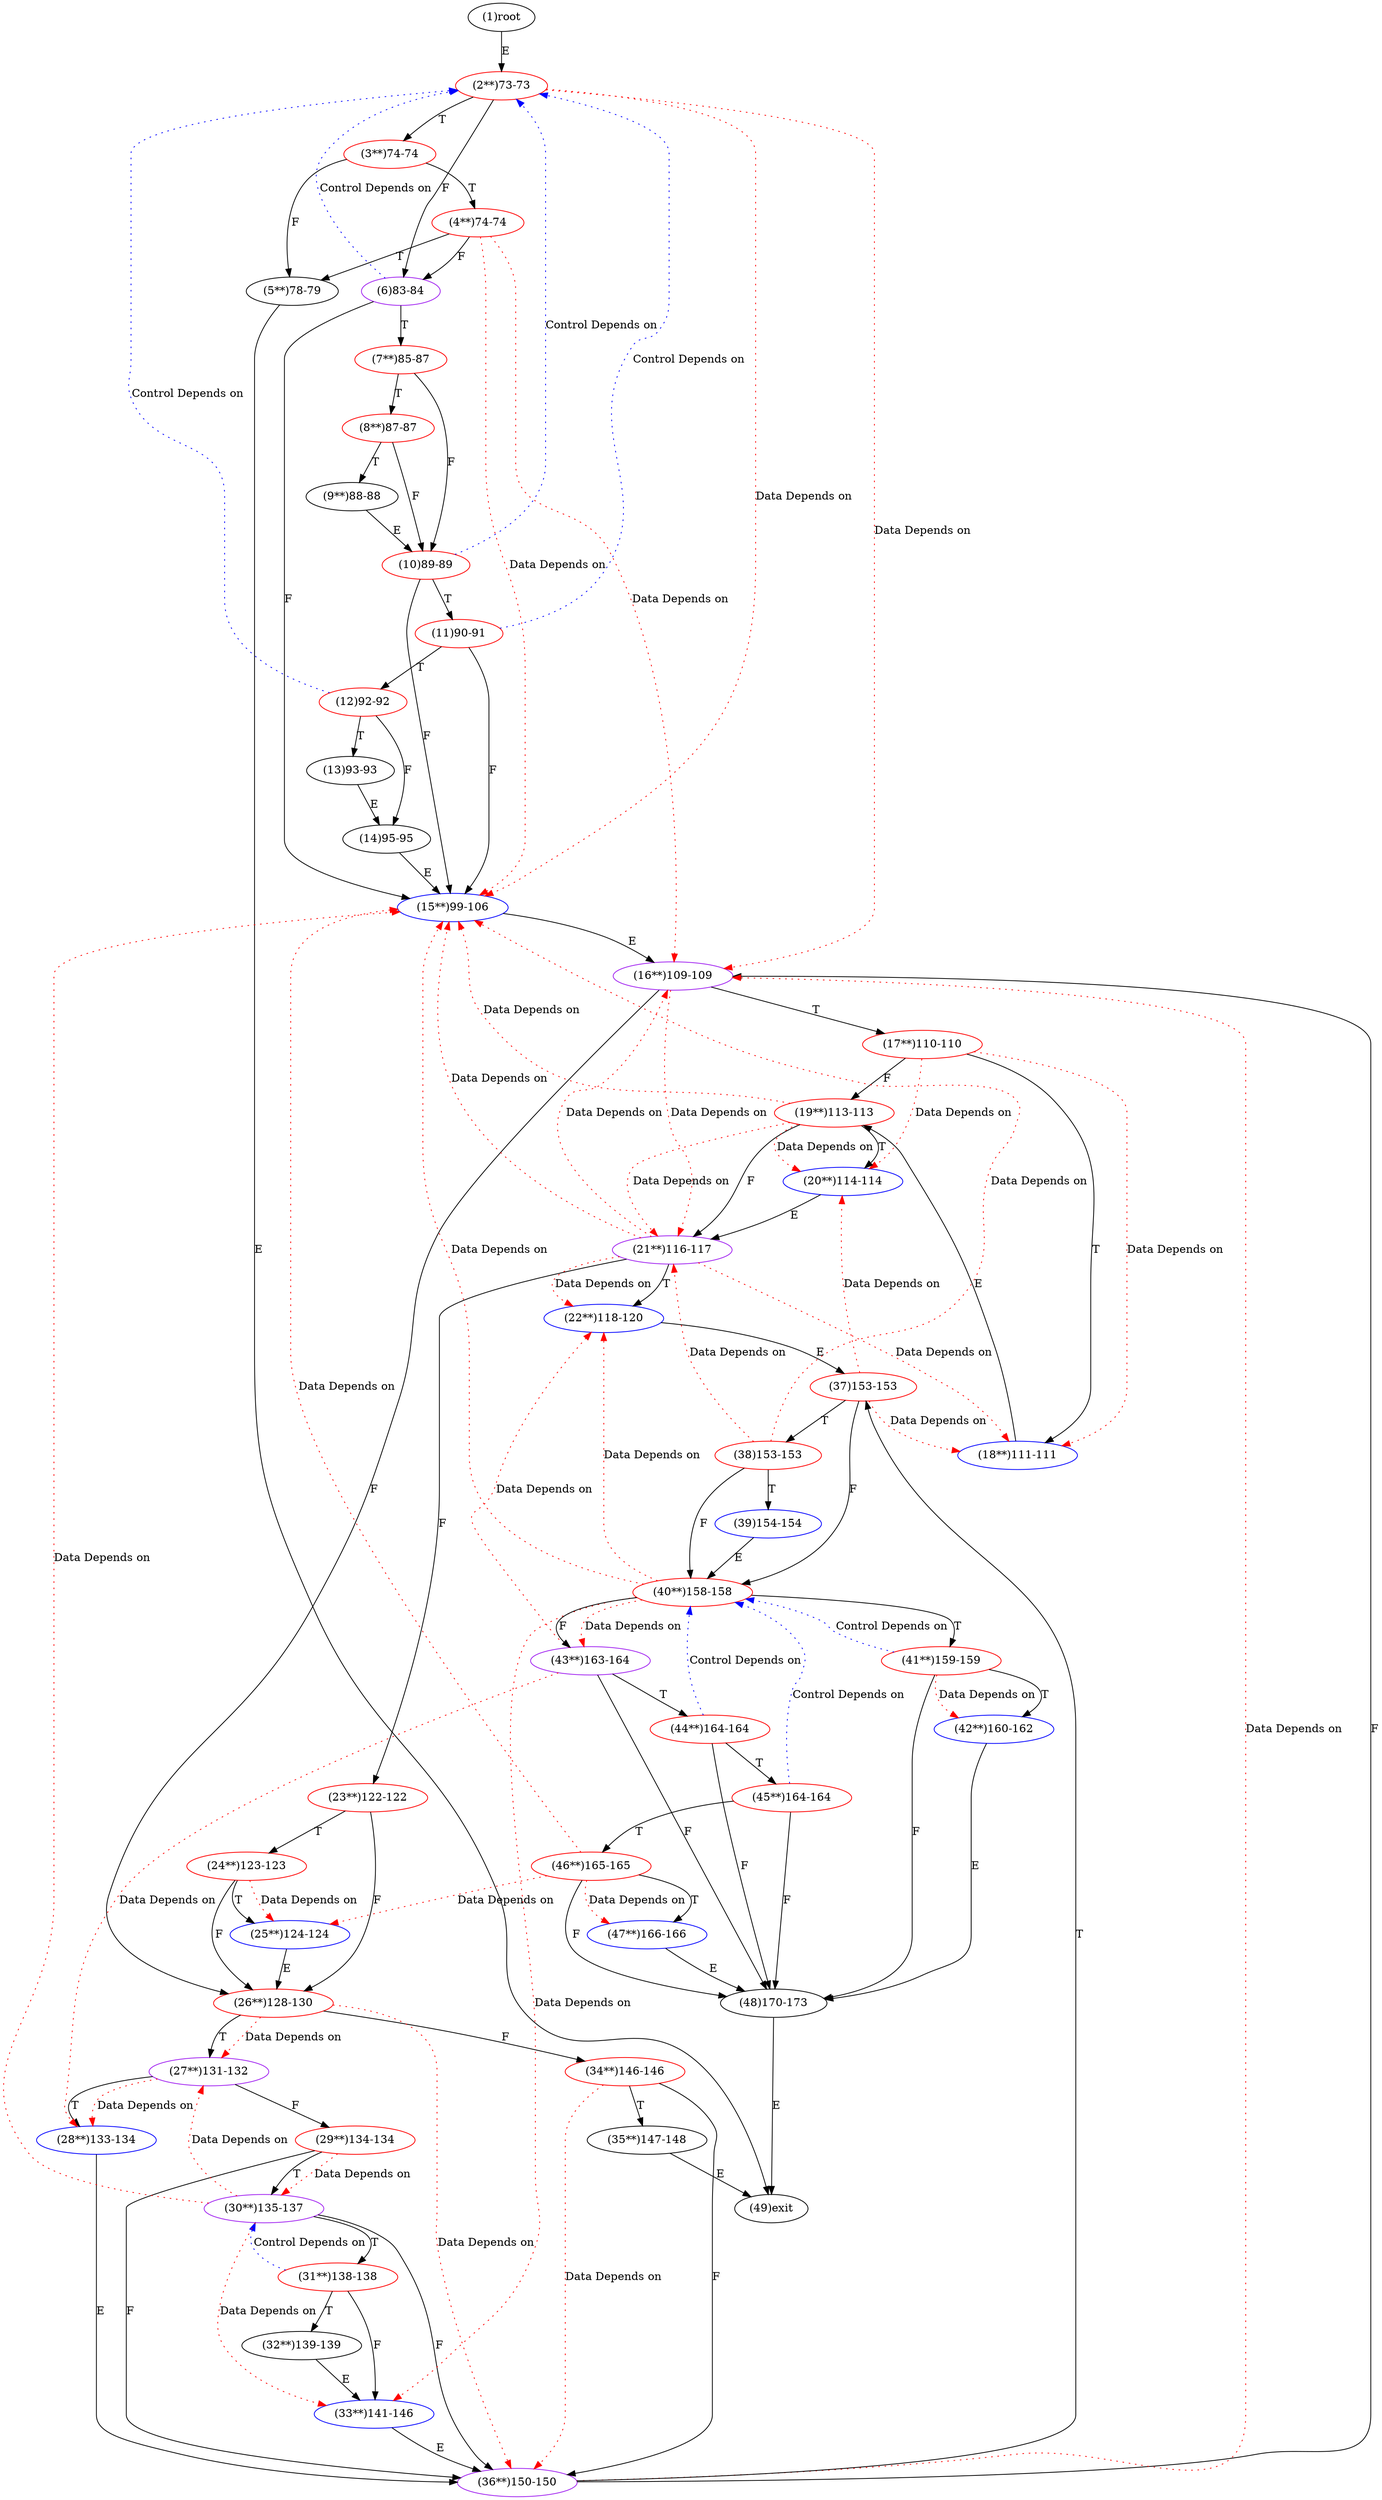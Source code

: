 digraph "" { 
1[ label="(1)root"];
2[ label="(2**)73-73",color=red];
3[ label="(3**)74-74",color=red];
4[ label="(4**)74-74",color=red];
5[ label="(5**)78-79"];
6[ label="(6)83-84",color=purple];
7[ label="(7**)85-87",color=red];
8[ label="(8**)87-87",color=red];
9[ label="(9**)88-88"];
10[ label="(10)89-89",color=red];
11[ label="(11)90-91",color=red];
12[ label="(12)92-92",color=red];
13[ label="(13)93-93"];
14[ label="(14)95-95"];
15[ label="(15**)99-106",color=blue];
17[ label="(17**)110-110",color=red];
16[ label="(16**)109-109",color=purple];
19[ label="(19**)113-113",color=red];
18[ label="(18**)111-111",color=blue];
21[ label="(21**)116-117",color=purple];
20[ label="(20**)114-114",color=blue];
23[ label="(23**)122-122",color=red];
22[ label="(22**)118-120",color=blue];
25[ label="(25**)124-124",color=blue];
24[ label="(24**)123-123",color=red];
27[ label="(27**)131-132",color=purple];
26[ label="(26**)128-130",color=red];
29[ label="(29**)134-134",color=red];
28[ label="(28**)133-134",color=blue];
31[ label="(31**)138-138",color=red];
30[ label="(30**)135-137",color=purple];
34[ label="(34**)146-146",color=red];
35[ label="(35**)147-148"];
32[ label="(32**)139-139"];
33[ label="(33**)141-146",color=blue];
38[ label="(38)153-153",color=red];
39[ label="(39)154-154",color=blue];
36[ label="(36**)150-150",color=purple];
37[ label="(37)153-153",color=red];
42[ label="(42**)160-162",color=blue];
43[ label="(43**)163-164",color=purple];
40[ label="(40**)158-158",color=red];
41[ label="(41**)159-159",color=red];
46[ label="(46**)165-165",color=red];
47[ label="(47**)166-166",color=blue];
44[ label="(44**)164-164",color=red];
45[ label="(45**)164-164",color=red];
49[ label="(49)exit"];
48[ label="(48)170-173"];
1->2[ label="E"];
2->6[ label="F"];
2->3[ label="T"];
3->5[ label="F"];
3->4[ label="T"];
4->6[ label="F"];
4->5[ label="T"];
5->49[ label="E"];
6->15[ label="F"];
6->7[ label="T"];
7->10[ label="F"];
7->8[ label="T"];
8->10[ label="F"];
8->9[ label="T"];
9->10[ label="E"];
10->15[ label="F"];
10->11[ label="T"];
11->15[ label="F"];
11->12[ label="T"];
12->14[ label="F"];
12->13[ label="T"];
13->14[ label="E"];
14->15[ label="E"];
15->16[ label="E"];
16->26[ label="F"];
16->17[ label="T"];
17->19[ label="F"];
17->18[ label="T"];
18->19[ label="E"];
19->21[ label="F"];
19->20[ label="T"];
20->21[ label="E"];
21->23[ label="F"];
21->22[ label="T"];
22->37[ label="E"];
23->26[ label="F"];
23->24[ label="T"];
24->26[ label="F"];
24->25[ label="T"];
25->26[ label="E"];
26->34[ label="F"];
26->27[ label="T"];
27->29[ label="F"];
27->28[ label="T"];
28->36[ label="E"];
29->36[ label="F"];
29->30[ label="T"];
30->36[ label="F"];
30->31[ label="T"];
31->33[ label="F"];
31->32[ label="T"];
32->33[ label="E"];
33->36[ label="E"];
34->36[ label="F"];
34->35[ label="T"];
35->49[ label="E"];
36->16[ label="F"];
36->37[ label="T"];
37->40[ label="F"];
37->38[ label="T"];
38->40[ label="F"];
38->39[ label="T"];
39->40[ label="E"];
40->43[ label="F"];
40->41[ label="T"];
41->48[ label="F"];
41->42[ label="T"];
42->48[ label="E"];
43->48[ label="F"];
43->44[ label="T"];
44->48[ label="F"];
44->45[ label="T"];
45->48[ label="F"];
45->46[ label="T"];
46->48[ label="F"];
46->47[ label="T"];
47->48[ label="E"];
48->49[ label="E"];
2->16[ color="red" label="Data Depends on" style = dotted ];
2->15[ color="red" label="Data Depends on" style = dotted ];
4->16[ color="red" label="Data Depends on" style = dotted ];
4->15[ color="red" label="Data Depends on" style = dotted ];
6->2[ color="blue" label="Control Depends on" style = dotted ];
10->2[ color="blue" label="Control Depends on" style = dotted ];
11->2[ color="blue" label="Control Depends on" style = dotted ];
12->2[ color="blue" label="Control Depends on" style = dotted ];
17->18[ color="red" label="Data Depends on" style = dotted ];
17->20[ color="red" label="Data Depends on" style = dotted ];
16->21[ color="red" label="Data Depends on" style = dotted ];
19->21[ color="red" label="Data Depends on" style = dotted ];
19->20[ color="red" label="Data Depends on" style = dotted ];
19->15[ color="red" label="Data Depends on" style = dotted ];
21->22[ color="red" label="Data Depends on" style = dotted ];
21->16[ color="red" label="Data Depends on" style = dotted ];
21->18[ color="red" label="Data Depends on" style = dotted ];
21->15[ color="red" label="Data Depends on" style = dotted ];
24->25[ color="red" label="Data Depends on" style = dotted ];
27->28[ color="red" label="Data Depends on" style = dotted ];
26->27[ color="red" label="Data Depends on" style = dotted ];
26->36[ color="red" label="Data Depends on" style = dotted ];
29->30[ color="red" label="Data Depends on" style = dotted ];
31->30[ color="blue" label="Control Depends on" style = dotted ];
30->15[ color="red" label="Data Depends on" style = dotted ];
30->27[ color="red" label="Data Depends on" style = dotted ];
30->33[ color="red" label="Data Depends on" style = dotted ];
34->36[ color="red" label="Data Depends on" style = dotted ];
38->21[ color="red" label="Data Depends on" style = dotted ];
38->15[ color="red" label="Data Depends on" style = dotted ];
36->16[ color="red" label="Data Depends on" style = dotted ];
37->20[ color="red" label="Data Depends on" style = dotted ];
37->18[ color="red" label="Data Depends on" style = dotted ];
43->28[ color="red" label="Data Depends on" style = dotted ];
43->22[ color="red" label="Data Depends on" style = dotted ];
40->43[ color="red" label="Data Depends on" style = dotted ];
40->15[ color="red" label="Data Depends on" style = dotted ];
40->33[ color="red" label="Data Depends on" style = dotted ];
40->22[ color="red" label="Data Depends on" style = dotted ];
41->40[ color="blue" label="Control Depends on" style = dotted ];
41->42[ color="red" label="Data Depends on" style = dotted ];
46->47[ color="red" label="Data Depends on" style = dotted ];
46->15[ color="red" label="Data Depends on" style = dotted ];
46->25[ color="red" label="Data Depends on" style = dotted ];
44->40[ color="blue" label="Control Depends on" style = dotted ];
45->40[ color="blue" label="Control Depends on" style = dotted ];
}